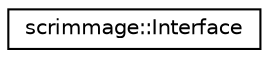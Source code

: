 digraph "Graphical Class Hierarchy"
{
 // LATEX_PDF_SIZE
  edge [fontname="Helvetica",fontsize="10",labelfontname="Helvetica",labelfontsize="10"];
  node [fontname="Helvetica",fontsize="10",shape=record];
  rankdir="LR";
  Node0 [label="scrimmage::Interface",height=0.2,width=0.4,color="black", fillcolor="white", style="filled",URL="$classscrimmage_1_1Interface.html",tooltip=" "];
}
